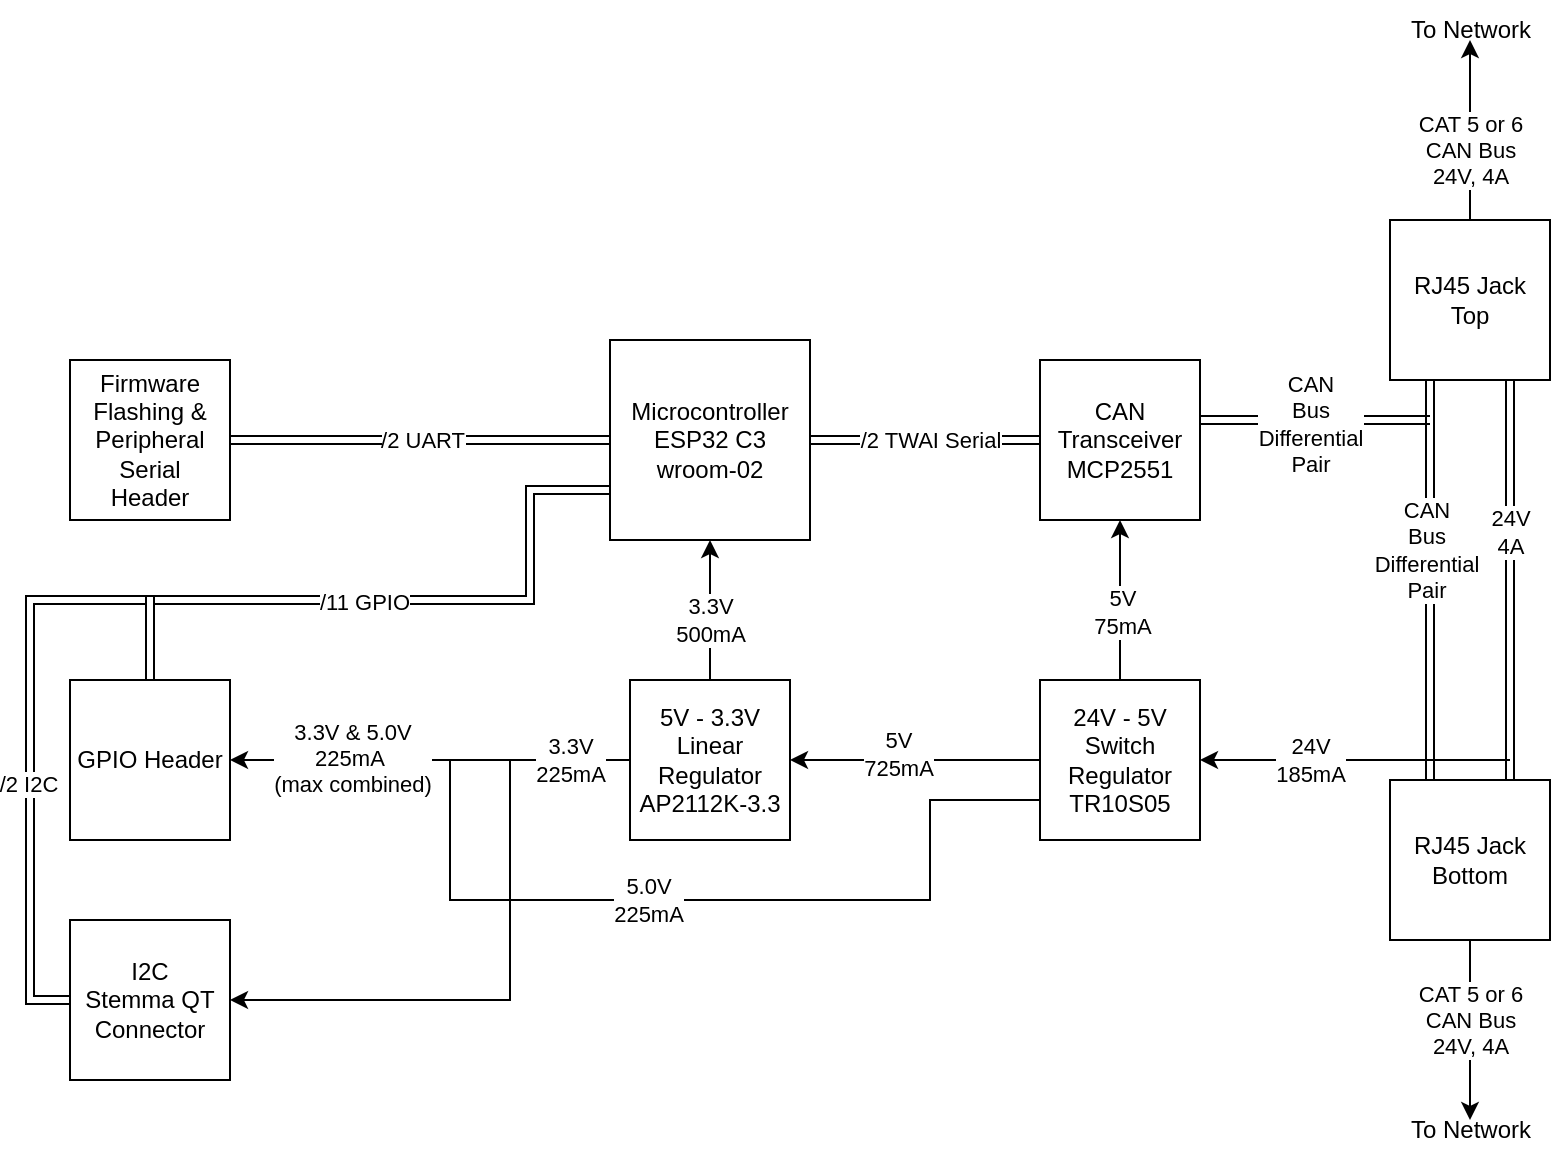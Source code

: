 <mxfile version="24.7.13">
  <diagram name="Page-1" id="OL-ri_v8O1SVaGKDePar">
    <mxGraphModel dx="2924" dy="1106" grid="1" gridSize="10" guides="1" tooltips="1" connect="1" arrows="1" fold="1" page="1" pageScale="1" pageWidth="850" pageHeight="1100" math="0" shadow="0">
      <root>
        <mxCell id="0" />
        <mxCell id="1" parent="0" />
        <mxCell id="XrycKpvrp2F0hZC2AMQf-25" style="edgeStyle=orthogonalEdgeStyle;rounded=0;orthogonalLoop=1;jettySize=auto;html=1;shape=link;" edge="1" parent="1" source="XrycKpvrp2F0hZC2AMQf-17">
          <mxGeometry relative="1" as="geometry">
            <mxPoint x="610" y="220" as="targetPoint" />
            <Array as="points">
              <mxPoint x="610" y="220" />
            </Array>
          </mxGeometry>
        </mxCell>
        <mxCell id="XrycKpvrp2F0hZC2AMQf-51" value="CAN&lt;div&gt;Bus&lt;/div&gt;&lt;div&gt;Differential&lt;br&gt;&lt;/div&gt;&lt;div&gt;Pair&lt;/div&gt;" style="edgeLabel;html=1;align=center;verticalAlign=middle;resizable=0;points=[];" vertex="1" connectable="0" parent="XrycKpvrp2F0hZC2AMQf-25">
          <mxGeometry x="-0.29" y="-2" relative="1" as="geometry">
            <mxPoint x="14" as="offset" />
          </mxGeometry>
        </mxCell>
        <mxCell id="oyfi-5hGYGsT8HOiiuwC-3" style="edgeStyle=orthogonalEdgeStyle;rounded=0;orthogonalLoop=1;jettySize=auto;html=1;exitX=0.25;exitY=1;exitDx=0;exitDy=0;entryX=0.25;entryY=0;entryDx=0;entryDy=0;shape=link;" parent="1" source="oyfi-5hGYGsT8HOiiuwC-1" target="oyfi-5hGYGsT8HOiiuwC-2" edge="1">
          <mxGeometry relative="1" as="geometry" />
        </mxCell>
        <mxCell id="oyfi-5hGYGsT8HOiiuwC-4" value="CAN&lt;div&gt;Bus&lt;/div&gt;&lt;div&gt;Differential&lt;br&gt;&lt;/div&gt;&lt;div&gt;Pair&lt;/div&gt;" style="edgeLabel;html=1;align=center;verticalAlign=middle;resizable=0;points=[];" parent="oyfi-5hGYGsT8HOiiuwC-3" vertex="1" connectable="0">
          <mxGeometry x="-0.15" y="-2" relative="1" as="geometry">
            <mxPoint as="offset" />
          </mxGeometry>
        </mxCell>
        <mxCell id="oyfi-5hGYGsT8HOiiuwC-5" style="edgeStyle=orthogonalEdgeStyle;rounded=0;orthogonalLoop=1;jettySize=auto;html=1;exitX=0.75;exitY=1;exitDx=0;exitDy=0;entryX=0.75;entryY=0;entryDx=0;entryDy=0;shape=link;" parent="1" source="oyfi-5hGYGsT8HOiiuwC-1" target="oyfi-5hGYGsT8HOiiuwC-2" edge="1">
          <mxGeometry relative="1" as="geometry" />
        </mxCell>
        <mxCell id="oyfi-5hGYGsT8HOiiuwC-6" value="24V&lt;div&gt;4A&lt;/div&gt;" style="edgeLabel;html=1;align=center;verticalAlign=middle;resizable=0;points=[];" parent="oyfi-5hGYGsT8HOiiuwC-5" vertex="1" connectable="0">
          <mxGeometry x="-0.293" relative="1" as="geometry">
            <mxPoint y="5" as="offset" />
          </mxGeometry>
        </mxCell>
        <mxCell id="XrycKpvrp2F0hZC2AMQf-7" style="edgeStyle=orthogonalEdgeStyle;rounded=0;orthogonalLoop=1;jettySize=auto;html=1;" edge="1" parent="1" source="oyfi-5hGYGsT8HOiiuwC-1">
          <mxGeometry relative="1" as="geometry">
            <mxPoint x="630" y="30" as="targetPoint" />
          </mxGeometry>
        </mxCell>
        <mxCell id="XrycKpvrp2F0hZC2AMQf-9" value="CAT 5 or 6&lt;div&gt;CAN Bus&lt;/div&gt;&lt;div&gt;24V, 4A&lt;/div&gt;" style="edgeLabel;html=1;align=center;verticalAlign=middle;resizable=0;points=[];" vertex="1" connectable="0" parent="XrycKpvrp2F0hZC2AMQf-7">
          <mxGeometry x="-0.097" y="-1" relative="1" as="geometry">
            <mxPoint x="-1" y="6" as="offset" />
          </mxGeometry>
        </mxCell>
        <mxCell id="oyfi-5hGYGsT8HOiiuwC-1" value="RJ45 Jack&lt;div&gt;Top&lt;/div&gt;" style="whiteSpace=wrap;html=1;aspect=fixed;" parent="1" vertex="1">
          <mxGeometry x="590" y="120" width="80" height="80" as="geometry" />
        </mxCell>
        <mxCell id="XrycKpvrp2F0hZC2AMQf-13" style="edgeStyle=orthogonalEdgeStyle;rounded=0;orthogonalLoop=1;jettySize=auto;html=1;" edge="1" parent="1" source="oyfi-5hGYGsT8HOiiuwC-2">
          <mxGeometry relative="1" as="geometry">
            <mxPoint x="630" y="570" as="targetPoint" />
          </mxGeometry>
        </mxCell>
        <mxCell id="oyfi-5hGYGsT8HOiiuwC-2" value="RJ45 Jack&lt;div&gt;Bottom&lt;/div&gt;" style="whiteSpace=wrap;html=1;aspect=fixed;" parent="1" vertex="1">
          <mxGeometry x="590" y="400" width="80" height="80" as="geometry" />
        </mxCell>
        <mxCell id="XrycKpvrp2F0hZC2AMQf-8" value="To Network" style="text;html=1;align=center;verticalAlign=middle;resizable=0;points=[];autosize=1;strokeColor=none;fillColor=none;" vertex="1" parent="1">
          <mxGeometry x="590" y="10" width="80" height="30" as="geometry" />
        </mxCell>
        <mxCell id="XrycKpvrp2F0hZC2AMQf-14" value="To Network" style="text;html=1;align=center;verticalAlign=middle;resizable=0;points=[];autosize=1;strokeColor=none;fillColor=none;" vertex="1" parent="1">
          <mxGeometry x="590" y="560" width="80" height="30" as="geometry" />
        </mxCell>
        <mxCell id="XrycKpvrp2F0hZC2AMQf-15" value="CAT 5 or 6&lt;div&gt;CAN Bus&lt;/div&gt;&lt;div&gt;24V, 4A&lt;/div&gt;" style="edgeLabel;html=1;align=center;verticalAlign=middle;resizable=0;points=[];" vertex="1" connectable="0" parent="1">
          <mxGeometry x="630" y="520.002" as="geometry" />
        </mxCell>
        <mxCell id="XrycKpvrp2F0hZC2AMQf-21" style="edgeStyle=orthogonalEdgeStyle;rounded=0;orthogonalLoop=1;jettySize=auto;html=1;entryX=0;entryY=0.5;entryDx=0;entryDy=0;shape=link;" edge="1" parent="1" source="XrycKpvrp2F0hZC2AMQf-16" target="XrycKpvrp2F0hZC2AMQf-17">
          <mxGeometry relative="1" as="geometry" />
        </mxCell>
        <mxCell id="XrycKpvrp2F0hZC2AMQf-22" value="/2 TWAI Serial" style="edgeLabel;html=1;align=center;verticalAlign=middle;resizable=0;points=[];" vertex="1" connectable="0" parent="XrycKpvrp2F0hZC2AMQf-21">
          <mxGeometry x="0.193" relative="1" as="geometry">
            <mxPoint x="-9" as="offset" />
          </mxGeometry>
        </mxCell>
        <mxCell id="XrycKpvrp2F0hZC2AMQf-41" style="edgeStyle=orthogonalEdgeStyle;rounded=0;orthogonalLoop=1;jettySize=auto;html=1;exitX=0;exitY=0.75;exitDx=0;exitDy=0;entryX=0.5;entryY=0;entryDx=0;entryDy=0;shape=link;" edge="1" parent="1" source="XrycKpvrp2F0hZC2AMQf-16" target="XrycKpvrp2F0hZC2AMQf-40">
          <mxGeometry relative="1" as="geometry">
            <Array as="points">
              <mxPoint x="160" y="255" />
              <mxPoint x="160" y="310" />
              <mxPoint x="-30" y="310" />
            </Array>
          </mxGeometry>
        </mxCell>
        <mxCell id="XrycKpvrp2F0hZC2AMQf-42" value="/11 GPIO" style="edgeLabel;html=1;align=center;verticalAlign=middle;resizable=0;points=[];" vertex="1" connectable="0" parent="XrycKpvrp2F0hZC2AMQf-41">
          <mxGeometry x="0.095" y="1" relative="1" as="geometry">
            <mxPoint as="offset" />
          </mxGeometry>
        </mxCell>
        <mxCell id="XrycKpvrp2F0hZC2AMQf-16" value="&lt;div&gt;Microcontroller&lt;/div&gt;ESP32 C3&lt;div&gt;wroom-02&lt;/div&gt;" style="whiteSpace=wrap;html=1;aspect=fixed;" vertex="1" parent="1">
          <mxGeometry x="200" y="180" width="100" height="100" as="geometry" />
        </mxCell>
        <mxCell id="XrycKpvrp2F0hZC2AMQf-17" value="CAN Transceiver&lt;div&gt;MCP2551&lt;/div&gt;" style="whiteSpace=wrap;html=1;aspect=fixed;" vertex="1" parent="1">
          <mxGeometry x="415" y="190" width="80" height="80" as="geometry" />
        </mxCell>
        <mxCell id="XrycKpvrp2F0hZC2AMQf-28" style="edgeStyle=orthogonalEdgeStyle;rounded=0;orthogonalLoop=1;jettySize=auto;html=1;" edge="1" parent="1" target="XrycKpvrp2F0hZC2AMQf-26">
          <mxGeometry relative="1" as="geometry">
            <mxPoint x="650" y="390" as="sourcePoint" />
            <Array as="points">
              <mxPoint x="510" y="390" />
              <mxPoint x="510" y="390" />
            </Array>
          </mxGeometry>
        </mxCell>
        <mxCell id="XrycKpvrp2F0hZC2AMQf-29" value="24V&lt;div&gt;185mA&lt;/div&gt;" style="edgeLabel;html=1;align=center;verticalAlign=middle;resizable=0;points=[];" vertex="1" connectable="0" parent="XrycKpvrp2F0hZC2AMQf-28">
          <mxGeometry x="-0.198" y="-2" relative="1" as="geometry">
            <mxPoint x="-38" y="2" as="offset" />
          </mxGeometry>
        </mxCell>
        <mxCell id="XrycKpvrp2F0hZC2AMQf-30" style="edgeStyle=orthogonalEdgeStyle;rounded=0;orthogonalLoop=1;jettySize=auto;html=1;entryX=0.5;entryY=1;entryDx=0;entryDy=0;" edge="1" parent="1" source="XrycKpvrp2F0hZC2AMQf-26" target="XrycKpvrp2F0hZC2AMQf-17">
          <mxGeometry relative="1" as="geometry" />
        </mxCell>
        <mxCell id="XrycKpvrp2F0hZC2AMQf-31" value="5V&lt;div&gt;75mA&lt;/div&gt;" style="edgeLabel;html=1;align=center;verticalAlign=middle;resizable=0;points=[];" vertex="1" connectable="0" parent="XrycKpvrp2F0hZC2AMQf-30">
          <mxGeometry x="-0.136" y="-1" relative="1" as="geometry">
            <mxPoint as="offset" />
          </mxGeometry>
        </mxCell>
        <mxCell id="XrycKpvrp2F0hZC2AMQf-33" style="edgeStyle=orthogonalEdgeStyle;rounded=0;orthogonalLoop=1;jettySize=auto;html=1;entryX=1;entryY=0.5;entryDx=0;entryDy=0;" edge="1" parent="1" source="XrycKpvrp2F0hZC2AMQf-26" target="XrycKpvrp2F0hZC2AMQf-32">
          <mxGeometry relative="1" as="geometry" />
        </mxCell>
        <mxCell id="XrycKpvrp2F0hZC2AMQf-35" value="&lt;div&gt;5V&lt;/div&gt;725mA" style="edgeLabel;html=1;align=center;verticalAlign=middle;resizable=0;points=[];" vertex="1" connectable="0" parent="XrycKpvrp2F0hZC2AMQf-33">
          <mxGeometry x="0.14" y="-3" relative="1" as="geometry">
            <mxPoint as="offset" />
          </mxGeometry>
        </mxCell>
        <mxCell id="XrycKpvrp2F0hZC2AMQf-47" style="edgeStyle=orthogonalEdgeStyle;rounded=0;orthogonalLoop=1;jettySize=auto;html=1;exitX=0;exitY=0.75;exitDx=0;exitDy=0;startArrow=none;startFill=0;endArrow=none;endFill=0;" edge="1" parent="1" source="XrycKpvrp2F0hZC2AMQf-26">
          <mxGeometry relative="1" as="geometry">
            <mxPoint x="160" y="390" as="targetPoint" />
            <Array as="points">
              <mxPoint x="360" y="410" />
              <mxPoint x="360" y="460" />
              <mxPoint x="120" y="460" />
              <mxPoint x="120" y="390" />
            </Array>
          </mxGeometry>
        </mxCell>
        <mxCell id="XrycKpvrp2F0hZC2AMQf-48" value="&lt;div&gt;5.0V&lt;/div&gt;225mA" style="edgeLabel;html=1;align=center;verticalAlign=middle;resizable=0;points=[];" vertex="1" connectable="0" parent="XrycKpvrp2F0hZC2AMQf-47">
          <mxGeometry x="0.081" relative="1" as="geometry">
            <mxPoint as="offset" />
          </mxGeometry>
        </mxCell>
        <mxCell id="XrycKpvrp2F0hZC2AMQf-26" value="24V - 5V&lt;div&gt;Switch Regulator&lt;/div&gt;&lt;div&gt;TR10S05&lt;/div&gt;" style="whiteSpace=wrap;html=1;aspect=fixed;" vertex="1" parent="1">
          <mxGeometry x="415" y="350" width="80" height="80" as="geometry" />
        </mxCell>
        <mxCell id="XrycKpvrp2F0hZC2AMQf-34" style="edgeStyle=orthogonalEdgeStyle;rounded=0;orthogonalLoop=1;jettySize=auto;html=1;" edge="1" parent="1" source="XrycKpvrp2F0hZC2AMQf-32" target="XrycKpvrp2F0hZC2AMQf-16">
          <mxGeometry relative="1" as="geometry" />
        </mxCell>
        <mxCell id="XrycKpvrp2F0hZC2AMQf-36" value="3.3V&lt;div&gt;500mA&lt;/div&gt;" style="edgeLabel;html=1;align=center;verticalAlign=middle;resizable=0;points=[];" vertex="1" connectable="0" parent="XrycKpvrp2F0hZC2AMQf-34">
          <mxGeometry x="-0.143" relative="1" as="geometry">
            <mxPoint as="offset" />
          </mxGeometry>
        </mxCell>
        <mxCell id="XrycKpvrp2F0hZC2AMQf-43" style="edgeStyle=orthogonalEdgeStyle;rounded=0;orthogonalLoop=1;jettySize=auto;html=1;entryX=1;entryY=0.5;entryDx=0;entryDy=0;" edge="1" parent="1" source="XrycKpvrp2F0hZC2AMQf-32" target="XrycKpvrp2F0hZC2AMQf-40">
          <mxGeometry relative="1" as="geometry" />
        </mxCell>
        <mxCell id="XrycKpvrp2F0hZC2AMQf-49" value="3.3V&lt;div&gt;225mA&lt;/div&gt;" style="edgeLabel;html=1;align=center;verticalAlign=middle;resizable=0;points=[];" vertex="1" connectable="0" parent="XrycKpvrp2F0hZC2AMQf-43">
          <mxGeometry x="-0.428" y="1" relative="1" as="geometry">
            <mxPoint x="27" y="-1" as="offset" />
          </mxGeometry>
        </mxCell>
        <mxCell id="XrycKpvrp2F0hZC2AMQf-50" value="3.3V &amp;amp; 5.0V&lt;div&gt;225mA&amp;nbsp;&lt;/div&gt;&lt;div&gt;(max combined)&lt;/div&gt;" style="edgeLabel;html=1;align=center;verticalAlign=middle;resizable=0;points=[];" vertex="1" connectable="0" parent="XrycKpvrp2F0hZC2AMQf-43">
          <mxGeometry x="0.437" y="-1" relative="1" as="geometry">
            <mxPoint x="4" as="offset" />
          </mxGeometry>
        </mxCell>
        <mxCell id="XrycKpvrp2F0hZC2AMQf-32" value="5V - 3.3V&lt;div&gt;Linear&lt;/div&gt;&lt;div&gt;Regulator&lt;/div&gt;&lt;div&gt;AP2112K-3.3&lt;br&gt;&lt;/div&gt;" style="whiteSpace=wrap;html=1;aspect=fixed;" vertex="1" parent="1">
          <mxGeometry x="210" y="350" width="80" height="80" as="geometry" />
        </mxCell>
        <mxCell id="XrycKpvrp2F0hZC2AMQf-38" style="edgeStyle=orthogonalEdgeStyle;rounded=0;orthogonalLoop=1;jettySize=auto;html=1;entryX=0;entryY=0.5;entryDx=0;entryDy=0;shape=link;" edge="1" parent="1" source="XrycKpvrp2F0hZC2AMQf-37" target="XrycKpvrp2F0hZC2AMQf-16">
          <mxGeometry relative="1" as="geometry" />
        </mxCell>
        <mxCell id="XrycKpvrp2F0hZC2AMQf-39" value="/2 UART" style="edgeLabel;html=1;align=center;verticalAlign=middle;resizable=0;points=[];" vertex="1" connectable="0" parent="XrycKpvrp2F0hZC2AMQf-38">
          <mxGeometry x="0.006" relative="1" as="geometry">
            <mxPoint as="offset" />
          </mxGeometry>
        </mxCell>
        <mxCell id="XrycKpvrp2F0hZC2AMQf-37" value="&lt;div&gt;Firmware Flashing &amp;amp; Peripheral Serial&lt;/div&gt;&lt;div&gt;Header&lt;/div&gt;" style="whiteSpace=wrap;html=1;aspect=fixed;" vertex="1" parent="1">
          <mxGeometry x="-70" y="190" width="80" height="80" as="geometry" />
        </mxCell>
        <mxCell id="XrycKpvrp2F0hZC2AMQf-40" value="&lt;div&gt;GPIO Header&lt;/div&gt;" style="whiteSpace=wrap;html=1;aspect=fixed;" vertex="1" parent="1">
          <mxGeometry x="-70" y="350" width="80" height="80" as="geometry" />
        </mxCell>
        <mxCell id="XrycKpvrp2F0hZC2AMQf-54" style="edgeStyle=orthogonalEdgeStyle;rounded=0;orthogonalLoop=1;jettySize=auto;html=1;shape=link;" edge="1" parent="1" source="XrycKpvrp2F0hZC2AMQf-52">
          <mxGeometry relative="1" as="geometry">
            <mxPoint x="-30" y="350" as="targetPoint" />
            <Array as="points">
              <mxPoint x="-90" y="510" />
              <mxPoint x="-90" y="310" />
              <mxPoint x="-30" y="310" />
            </Array>
          </mxGeometry>
        </mxCell>
        <mxCell id="XrycKpvrp2F0hZC2AMQf-55" value="/2 I2C" style="edgeLabel;html=1;align=center;verticalAlign=middle;resizable=0;points=[];" vertex="1" connectable="0" parent="XrycKpvrp2F0hZC2AMQf-54">
          <mxGeometry x="-0.197" y="1" relative="1" as="geometry">
            <mxPoint as="offset" />
          </mxGeometry>
        </mxCell>
        <mxCell id="XrycKpvrp2F0hZC2AMQf-61" style="edgeStyle=orthogonalEdgeStyle;rounded=0;orthogonalLoop=1;jettySize=auto;html=1;" edge="1" parent="1" target="XrycKpvrp2F0hZC2AMQf-52">
          <mxGeometry relative="1" as="geometry">
            <mxPoint x="150" y="390" as="sourcePoint" />
            <Array as="points">
              <mxPoint x="150" y="510" />
            </Array>
          </mxGeometry>
        </mxCell>
        <mxCell id="XrycKpvrp2F0hZC2AMQf-52" value="&lt;div&gt;I2C&lt;/div&gt;&lt;div&gt;Stemma QT&lt;/div&gt;&lt;div&gt;Connector&lt;/div&gt;" style="whiteSpace=wrap;html=1;aspect=fixed;" vertex="1" parent="1">
          <mxGeometry x="-70" y="470" width="80" height="80" as="geometry" />
        </mxCell>
      </root>
    </mxGraphModel>
  </diagram>
</mxfile>
